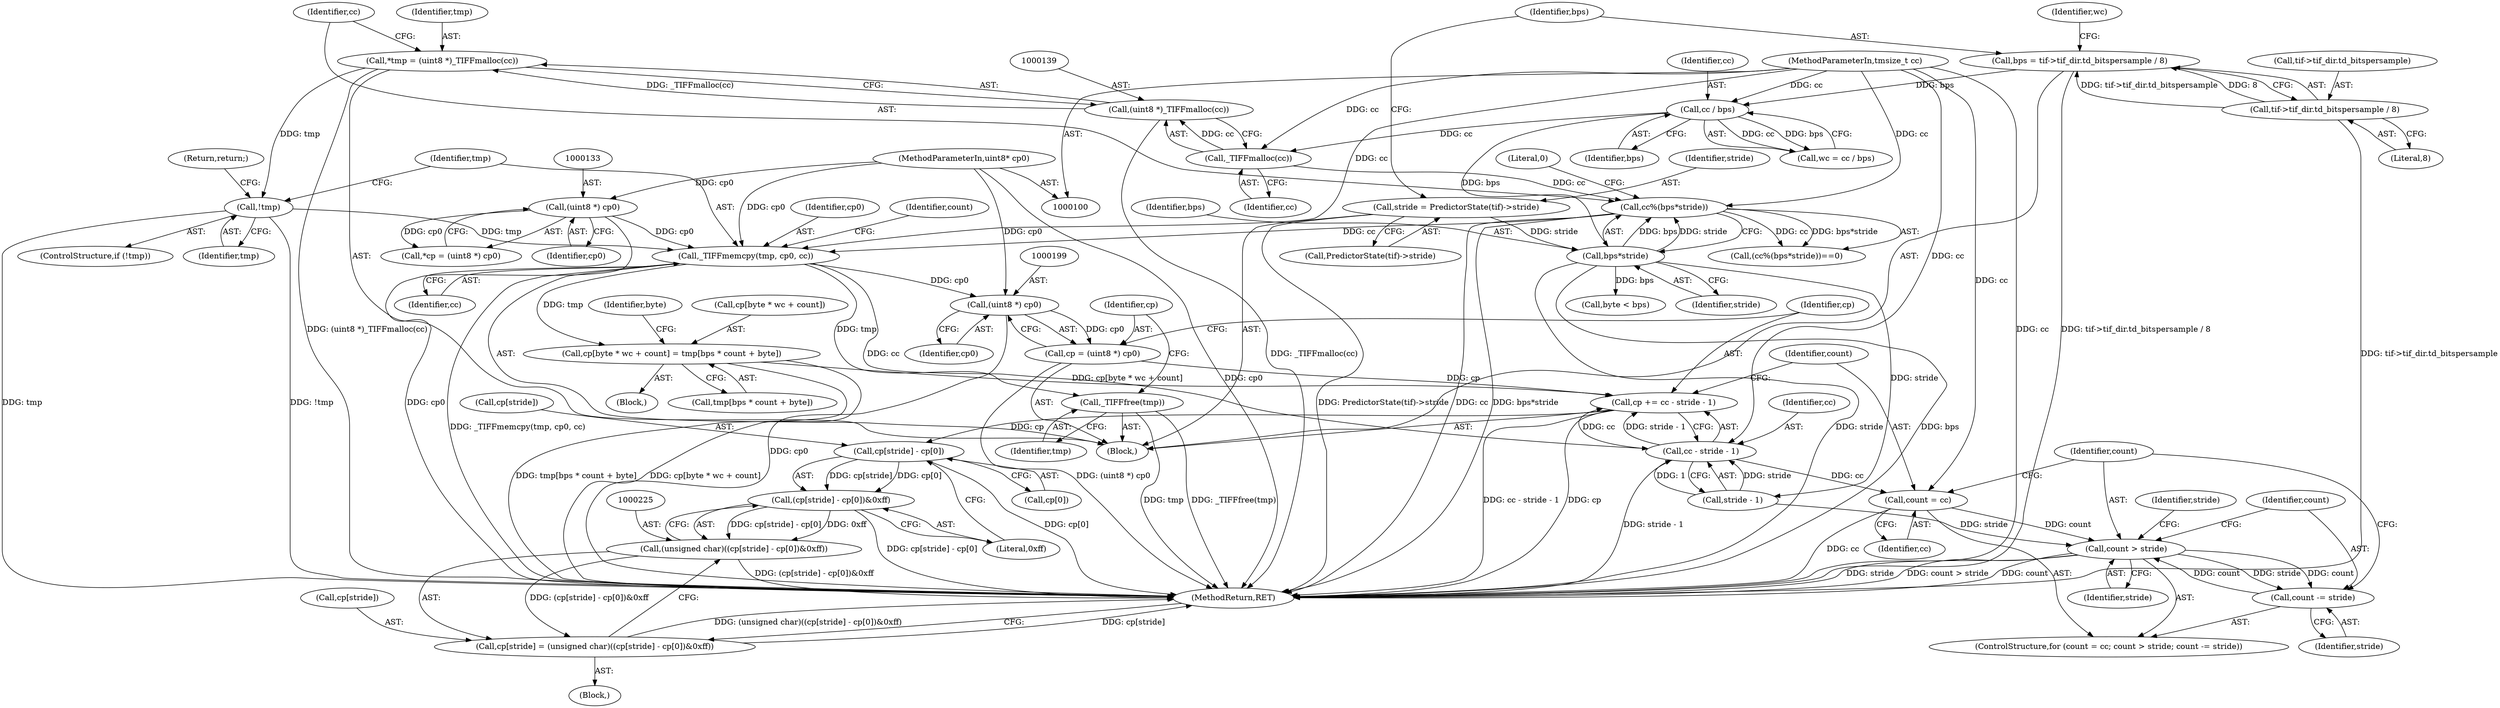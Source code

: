 digraph "1_libtiff_3ca657a8793dd011bf869695d72ad31c779c3cc1_4@API" {
"1000154" [label="(Call,_TIFFmemcpy(tmp, cp0, cc))"];
"1000151" [label="(Call,!tmp)"];
"1000136" [label="(Call,*tmp = (uint8 *)_TIFFmalloc(cc))"];
"1000138" [label="(Call,(uint8 *)_TIFFmalloc(cc))"];
"1000140" [label="(Call,_TIFFmalloc(cc))"];
"1000125" [label="(Call,cc / bps)"];
"1000103" [label="(MethodParameterIn,tmsize_t cc)"];
"1000113" [label="(Call,bps = tif->tif_dir.td_bitspersample / 8)"];
"1000115" [label="(Call,tif->tif_dir.td_bitspersample / 8)"];
"1000132" [label="(Call,(uint8 *) cp0)"];
"1000102" [label="(MethodParameterIn,uint8* cp0)"];
"1000144" [label="(Call,cc%(bps*stride))"];
"1000146" [label="(Call,bps*stride)"];
"1000106" [label="(Call,stride = PredictorState(tif)->stride)"];
"1000179" [label="(Call,cp[byte * wc + count] = tmp[bps * count + byte])"];
"1000201" [label="(Call,cp += cc - stride - 1)"];
"1000227" [label="(Call,cp[stride] - cp[0])"];
"1000226" [label="(Call,(cp[stride] - cp[0])&0xff)"];
"1000224" [label="(Call,(unsigned char)((cp[stride] - cp[0])&0xff))"];
"1000220" [label="(Call,cp[stride] = (unsigned char)((cp[stride] - cp[0])&0xff))"];
"1000194" [label="(Call,_TIFFfree(tmp))"];
"1000198" [label="(Call,(uint8 *) cp0)"];
"1000196" [label="(Call,cp = (uint8 *) cp0)"];
"1000203" [label="(Call,cc - stride - 1)"];
"1000209" [label="(Call,count = cc)"];
"1000212" [label="(Call,count > stride)"];
"1000215" [label="(Call,count -= stride)"];
"1000187" [label="(Call,tmp[bps * count + byte])"];
"1000123" [label="(Call,wc = cc / bps)"];
"1000113" [label="(Call,bps = tif->tif_dir.td_bitspersample / 8)"];
"1000146" [label="(Call,bps*stride)"];
"1000203" [label="(Call,cc - stride - 1)"];
"1000145" [label="(Identifier,cc)"];
"1000130" [label="(Call,*cp = (uint8 *) cp0)"];
"1000219" [label="(Identifier,stride)"];
"1000226" [label="(Call,(cp[stride] - cp[0])&0xff)"];
"1000140" [label="(Call,_TIFFmalloc(cc))"];
"1000200" [label="(Identifier,cp0)"];
"1000209" [label="(Call,count = cc)"];
"1000115" [label="(Call,tif->tif_dir.td_bitspersample / 8)"];
"1000235" [label="(MethodReturn,RET)"];
"1000224" [label="(Call,(unsigned char)((cp[stride] - cp[0])&0xff))"];
"1000212" [label="(Call,count > stride)"];
"1000137" [label="(Identifier,tmp)"];
"1000234" [label="(Literal,0xff)"];
"1000150" [label="(ControlStructure,if (!tmp))"];
"1000221" [label="(Call,cp[stride])"];
"1000155" [label="(Identifier,tmp)"];
"1000197" [label="(Identifier,cp)"];
"1000204" [label="(Identifier,cc)"];
"1000144" [label="(Call,cc%(bps*stride))"];
"1000218" [label="(Block,)"];
"1000124" [label="(Identifier,wc)"];
"1000136" [label="(Call,*tmp = (uint8 *)_TIFFmalloc(cc))"];
"1000143" [label="(Call,(cc%(bps*stride))==0)"];
"1000152" [label="(Identifier,tmp)"];
"1000114" [label="(Identifier,bps)"];
"1000126" [label="(Identifier,cc)"];
"1000147" [label="(Identifier,bps)"];
"1000116" [label="(Call,tif->tif_dir.td_bitspersample)"];
"1000134" [label="(Identifier,cp0)"];
"1000180" [label="(Call,cp[byte * wc + count])"];
"1000177" [label="(Identifier,byte)"];
"1000127" [label="(Identifier,bps)"];
"1000194" [label="(Call,_TIFFfree(tmp))"];
"1000148" [label="(Identifier,stride)"];
"1000198" [label="(Call,(uint8 *) cp0)"];
"1000125" [label="(Call,cc / bps)"];
"1000138" [label="(Call,(uint8 *)_TIFFmalloc(cc))"];
"1000132" [label="(Call,(uint8 *) cp0)"];
"1000214" [label="(Identifier,stride)"];
"1000108" [label="(Call,PredictorState(tif)->stride)"];
"1000195" [label="(Identifier,tmp)"];
"1000178" [label="(Block,)"];
"1000196" [label="(Call,cp = (uint8 *) cp0)"];
"1000227" [label="(Call,cp[stride] - cp[0])"];
"1000220" [label="(Call,cp[stride] = (unsigned char)((cp[stride] - cp[0])&0xff))"];
"1000157" [label="(Identifier,cc)"];
"1000208" [label="(ControlStructure,for (count = cc; count > stride; count -= stride))"];
"1000106" [label="(Call,stride = PredictorState(tif)->stride)"];
"1000211" [label="(Identifier,cc)"];
"1000153" [label="(Return,return;)"];
"1000231" [label="(Call,cp[0])"];
"1000103" [label="(MethodParameterIn,tmsize_t cc)"];
"1000213" [label="(Identifier,count)"];
"1000173" [label="(Call,byte < bps)"];
"1000156" [label="(Identifier,cp0)"];
"1000149" [label="(Literal,0)"];
"1000215" [label="(Call,count -= stride)"];
"1000151" [label="(Call,!tmp)"];
"1000179" [label="(Call,cp[byte * wc + count] = tmp[bps * count + byte])"];
"1000205" [label="(Call,stride - 1)"];
"1000141" [label="(Identifier,cc)"];
"1000107" [label="(Identifier,stride)"];
"1000216" [label="(Identifier,count)"];
"1000202" [label="(Identifier,cp)"];
"1000104" [label="(Block,)"];
"1000154" [label="(Call,_TIFFmemcpy(tmp, cp0, cc))"];
"1000160" [label="(Identifier,count)"];
"1000121" [label="(Literal,8)"];
"1000102" [label="(MethodParameterIn,uint8* cp0)"];
"1000201" [label="(Call,cp += cc - stride - 1)"];
"1000210" [label="(Identifier,count)"];
"1000217" [label="(Identifier,stride)"];
"1000228" [label="(Call,cp[stride])"];
"1000154" -> "1000104"  [label="AST: "];
"1000154" -> "1000157"  [label="CFG: "];
"1000155" -> "1000154"  [label="AST: "];
"1000156" -> "1000154"  [label="AST: "];
"1000157" -> "1000154"  [label="AST: "];
"1000160" -> "1000154"  [label="CFG: "];
"1000154" -> "1000235"  [label="DDG: _TIFFmemcpy(tmp, cp0, cc)"];
"1000151" -> "1000154"  [label="DDG: tmp"];
"1000132" -> "1000154"  [label="DDG: cp0"];
"1000102" -> "1000154"  [label="DDG: cp0"];
"1000144" -> "1000154"  [label="DDG: cc"];
"1000103" -> "1000154"  [label="DDG: cc"];
"1000154" -> "1000179"  [label="DDG: tmp"];
"1000154" -> "1000194"  [label="DDG: tmp"];
"1000154" -> "1000198"  [label="DDG: cp0"];
"1000154" -> "1000203"  [label="DDG: cc"];
"1000151" -> "1000150"  [label="AST: "];
"1000151" -> "1000152"  [label="CFG: "];
"1000152" -> "1000151"  [label="AST: "];
"1000153" -> "1000151"  [label="CFG: "];
"1000155" -> "1000151"  [label="CFG: "];
"1000151" -> "1000235"  [label="DDG: !tmp"];
"1000151" -> "1000235"  [label="DDG: tmp"];
"1000136" -> "1000151"  [label="DDG: tmp"];
"1000136" -> "1000104"  [label="AST: "];
"1000136" -> "1000138"  [label="CFG: "];
"1000137" -> "1000136"  [label="AST: "];
"1000138" -> "1000136"  [label="AST: "];
"1000145" -> "1000136"  [label="CFG: "];
"1000136" -> "1000235"  [label="DDG: (uint8 *)_TIFFmalloc(cc)"];
"1000138" -> "1000136"  [label="DDG: _TIFFmalloc(cc)"];
"1000138" -> "1000140"  [label="CFG: "];
"1000139" -> "1000138"  [label="AST: "];
"1000140" -> "1000138"  [label="AST: "];
"1000138" -> "1000235"  [label="DDG: _TIFFmalloc(cc)"];
"1000140" -> "1000138"  [label="DDG: cc"];
"1000140" -> "1000141"  [label="CFG: "];
"1000141" -> "1000140"  [label="AST: "];
"1000125" -> "1000140"  [label="DDG: cc"];
"1000103" -> "1000140"  [label="DDG: cc"];
"1000140" -> "1000144"  [label="DDG: cc"];
"1000125" -> "1000123"  [label="AST: "];
"1000125" -> "1000127"  [label="CFG: "];
"1000126" -> "1000125"  [label="AST: "];
"1000127" -> "1000125"  [label="AST: "];
"1000123" -> "1000125"  [label="CFG: "];
"1000125" -> "1000123"  [label="DDG: cc"];
"1000125" -> "1000123"  [label="DDG: bps"];
"1000103" -> "1000125"  [label="DDG: cc"];
"1000113" -> "1000125"  [label="DDG: bps"];
"1000125" -> "1000146"  [label="DDG: bps"];
"1000103" -> "1000100"  [label="AST: "];
"1000103" -> "1000235"  [label="DDG: cc"];
"1000103" -> "1000144"  [label="DDG: cc"];
"1000103" -> "1000203"  [label="DDG: cc"];
"1000103" -> "1000209"  [label="DDG: cc"];
"1000113" -> "1000104"  [label="AST: "];
"1000113" -> "1000115"  [label="CFG: "];
"1000114" -> "1000113"  [label="AST: "];
"1000115" -> "1000113"  [label="AST: "];
"1000124" -> "1000113"  [label="CFG: "];
"1000113" -> "1000235"  [label="DDG: tif->tif_dir.td_bitspersample / 8"];
"1000115" -> "1000113"  [label="DDG: tif->tif_dir.td_bitspersample"];
"1000115" -> "1000113"  [label="DDG: 8"];
"1000115" -> "1000121"  [label="CFG: "];
"1000116" -> "1000115"  [label="AST: "];
"1000121" -> "1000115"  [label="AST: "];
"1000115" -> "1000235"  [label="DDG: tif->tif_dir.td_bitspersample"];
"1000132" -> "1000130"  [label="AST: "];
"1000132" -> "1000134"  [label="CFG: "];
"1000133" -> "1000132"  [label="AST: "];
"1000134" -> "1000132"  [label="AST: "];
"1000130" -> "1000132"  [label="CFG: "];
"1000132" -> "1000235"  [label="DDG: cp0"];
"1000132" -> "1000130"  [label="DDG: cp0"];
"1000102" -> "1000132"  [label="DDG: cp0"];
"1000102" -> "1000100"  [label="AST: "];
"1000102" -> "1000235"  [label="DDG: cp0"];
"1000102" -> "1000198"  [label="DDG: cp0"];
"1000144" -> "1000143"  [label="AST: "];
"1000144" -> "1000146"  [label="CFG: "];
"1000145" -> "1000144"  [label="AST: "];
"1000146" -> "1000144"  [label="AST: "];
"1000149" -> "1000144"  [label="CFG: "];
"1000144" -> "1000235"  [label="DDG: cc"];
"1000144" -> "1000235"  [label="DDG: bps*stride"];
"1000144" -> "1000143"  [label="DDG: cc"];
"1000144" -> "1000143"  [label="DDG: bps*stride"];
"1000146" -> "1000144"  [label="DDG: bps"];
"1000146" -> "1000144"  [label="DDG: stride"];
"1000146" -> "1000148"  [label="CFG: "];
"1000147" -> "1000146"  [label="AST: "];
"1000148" -> "1000146"  [label="AST: "];
"1000146" -> "1000235"  [label="DDG: stride"];
"1000146" -> "1000235"  [label="DDG: bps"];
"1000106" -> "1000146"  [label="DDG: stride"];
"1000146" -> "1000173"  [label="DDG: bps"];
"1000146" -> "1000205"  [label="DDG: stride"];
"1000106" -> "1000104"  [label="AST: "];
"1000106" -> "1000108"  [label="CFG: "];
"1000107" -> "1000106"  [label="AST: "];
"1000108" -> "1000106"  [label="AST: "];
"1000114" -> "1000106"  [label="CFG: "];
"1000106" -> "1000235"  [label="DDG: PredictorState(tif)->stride"];
"1000179" -> "1000178"  [label="AST: "];
"1000179" -> "1000187"  [label="CFG: "];
"1000180" -> "1000179"  [label="AST: "];
"1000187" -> "1000179"  [label="AST: "];
"1000177" -> "1000179"  [label="CFG: "];
"1000179" -> "1000235"  [label="DDG: tmp[bps * count + byte]"];
"1000179" -> "1000235"  [label="DDG: cp[byte * wc + count]"];
"1000179" -> "1000201"  [label="DDG: cp[byte * wc + count]"];
"1000201" -> "1000104"  [label="AST: "];
"1000201" -> "1000203"  [label="CFG: "];
"1000202" -> "1000201"  [label="AST: "];
"1000203" -> "1000201"  [label="AST: "];
"1000210" -> "1000201"  [label="CFG: "];
"1000201" -> "1000235"  [label="DDG: cc - stride - 1"];
"1000201" -> "1000235"  [label="DDG: cp"];
"1000203" -> "1000201"  [label="DDG: cc"];
"1000203" -> "1000201"  [label="DDG: stride - 1"];
"1000196" -> "1000201"  [label="DDG: cp"];
"1000201" -> "1000227"  [label="DDG: cp"];
"1000227" -> "1000226"  [label="AST: "];
"1000227" -> "1000231"  [label="CFG: "];
"1000228" -> "1000227"  [label="AST: "];
"1000231" -> "1000227"  [label="AST: "];
"1000234" -> "1000227"  [label="CFG: "];
"1000227" -> "1000235"  [label="DDG: cp[0]"];
"1000227" -> "1000226"  [label="DDG: cp[stride]"];
"1000227" -> "1000226"  [label="DDG: cp[0]"];
"1000226" -> "1000224"  [label="AST: "];
"1000226" -> "1000234"  [label="CFG: "];
"1000234" -> "1000226"  [label="AST: "];
"1000224" -> "1000226"  [label="CFG: "];
"1000226" -> "1000235"  [label="DDG: cp[stride] - cp[0]"];
"1000226" -> "1000224"  [label="DDG: cp[stride] - cp[0]"];
"1000226" -> "1000224"  [label="DDG: 0xff"];
"1000224" -> "1000220"  [label="AST: "];
"1000225" -> "1000224"  [label="AST: "];
"1000220" -> "1000224"  [label="CFG: "];
"1000224" -> "1000235"  [label="DDG: (cp[stride] - cp[0])&0xff"];
"1000224" -> "1000220"  [label="DDG: (cp[stride] - cp[0])&0xff"];
"1000220" -> "1000218"  [label="AST: "];
"1000221" -> "1000220"  [label="AST: "];
"1000235" -> "1000220"  [label="CFG: "];
"1000220" -> "1000235"  [label="DDG: cp[stride]"];
"1000220" -> "1000235"  [label="DDG: (unsigned char)((cp[stride] - cp[0])&0xff)"];
"1000194" -> "1000104"  [label="AST: "];
"1000194" -> "1000195"  [label="CFG: "];
"1000195" -> "1000194"  [label="AST: "];
"1000197" -> "1000194"  [label="CFG: "];
"1000194" -> "1000235"  [label="DDG: _TIFFfree(tmp)"];
"1000194" -> "1000235"  [label="DDG: tmp"];
"1000198" -> "1000196"  [label="AST: "];
"1000198" -> "1000200"  [label="CFG: "];
"1000199" -> "1000198"  [label="AST: "];
"1000200" -> "1000198"  [label="AST: "];
"1000196" -> "1000198"  [label="CFG: "];
"1000198" -> "1000235"  [label="DDG: cp0"];
"1000198" -> "1000196"  [label="DDG: cp0"];
"1000196" -> "1000104"  [label="AST: "];
"1000197" -> "1000196"  [label="AST: "];
"1000202" -> "1000196"  [label="CFG: "];
"1000196" -> "1000235"  [label="DDG: (uint8 *) cp0"];
"1000203" -> "1000205"  [label="CFG: "];
"1000204" -> "1000203"  [label="AST: "];
"1000205" -> "1000203"  [label="AST: "];
"1000203" -> "1000235"  [label="DDG: stride - 1"];
"1000205" -> "1000203"  [label="DDG: stride"];
"1000205" -> "1000203"  [label="DDG: 1"];
"1000203" -> "1000209"  [label="DDG: cc"];
"1000209" -> "1000208"  [label="AST: "];
"1000209" -> "1000211"  [label="CFG: "];
"1000210" -> "1000209"  [label="AST: "];
"1000211" -> "1000209"  [label="AST: "];
"1000213" -> "1000209"  [label="CFG: "];
"1000209" -> "1000235"  [label="DDG: cc"];
"1000209" -> "1000212"  [label="DDG: count"];
"1000212" -> "1000208"  [label="AST: "];
"1000212" -> "1000214"  [label="CFG: "];
"1000213" -> "1000212"  [label="AST: "];
"1000214" -> "1000212"  [label="AST: "];
"1000216" -> "1000212"  [label="CFG: "];
"1000219" -> "1000212"  [label="CFG: "];
"1000212" -> "1000235"  [label="DDG: stride"];
"1000212" -> "1000235"  [label="DDG: count > stride"];
"1000212" -> "1000235"  [label="DDG: count"];
"1000215" -> "1000212"  [label="DDG: count"];
"1000205" -> "1000212"  [label="DDG: stride"];
"1000212" -> "1000215"  [label="DDG: stride"];
"1000212" -> "1000215"  [label="DDG: count"];
"1000215" -> "1000208"  [label="AST: "];
"1000215" -> "1000217"  [label="CFG: "];
"1000216" -> "1000215"  [label="AST: "];
"1000217" -> "1000215"  [label="AST: "];
"1000213" -> "1000215"  [label="CFG: "];
}
